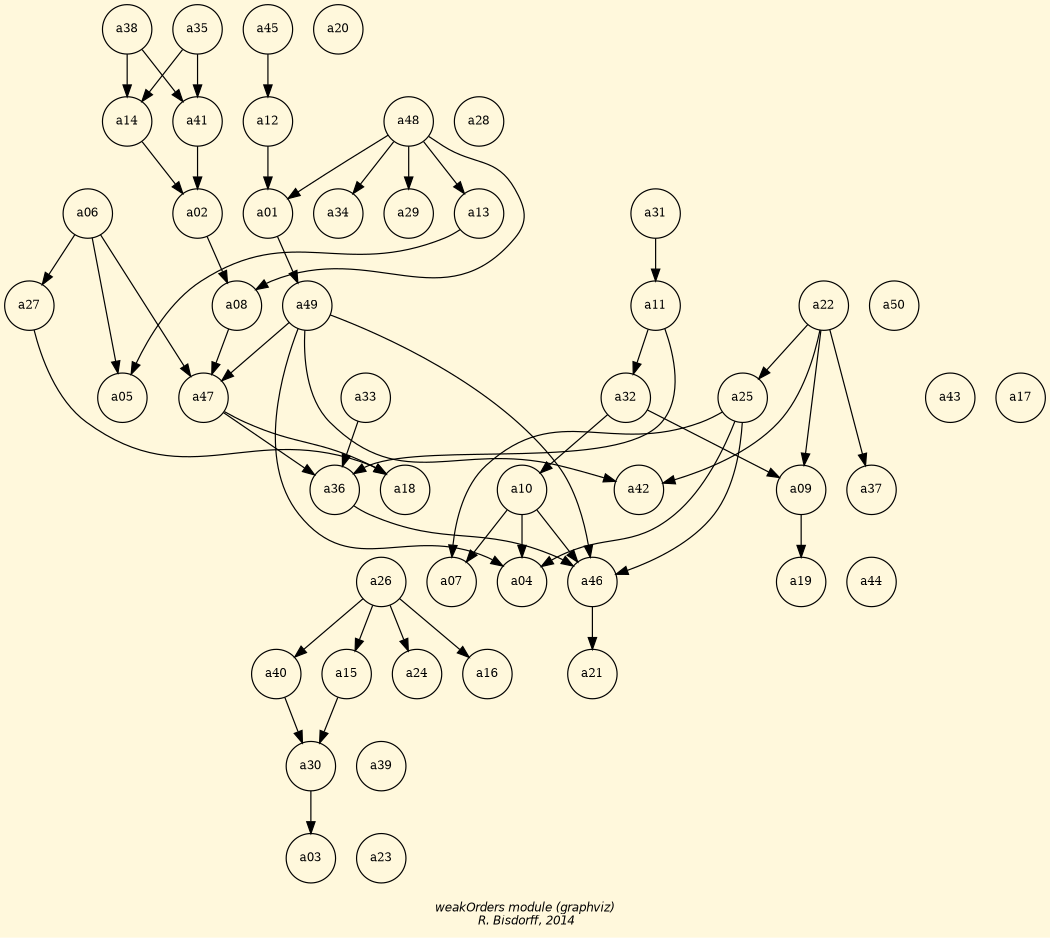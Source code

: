 digraph G {
graph [ bgcolor = cornsilk, ordering = out, fontname = "Helvetica-Oblique",
 fontsize = 12,
 label = "\nweakOrders module (graphviz)\n R. Bisdorff, 2014", size="7,7",fontsize=10];
a03 [shape = "circle", label = "a03", fontsize=10];
a08 [shape = "circle", label = "a08", fontsize=10];
a31 [shape = "circle", label = "a31", fontsize=10];
a10 [shape = "circle", label = "a10", fontsize=10];
a32 [shape = "circle", label = "a32", fontsize=10];
a21 [shape = "circle", label = "a21", fontsize=10];
a06 [shape = "circle", label = "a06", fontsize=10];
a29 [shape = "circle", label = "a29", fontsize=10];
a19 [shape = "circle", label = "a19", fontsize=10];
a07 [shape = "circle", label = "a07", fontsize=10];
a33 [shape = "circle", label = "a33", fontsize=10];
a41 [shape = "circle", label = "a41", fontsize=10];
a49 [shape = "circle", label = "a49", fontsize=10];
a35 [shape = "circle", label = "a35", fontsize=10];
a11 [shape = "circle", label = "a11", fontsize=10];
a15 [shape = "circle", label = "a15", fontsize=10];
a47 [shape = "circle", label = "a47", fontsize=10];
a23 [shape = "circle", label = "a23", fontsize=10];
a25 [shape = "circle", label = "a25", fontsize=10];
a37 [shape = "circle", label = "a37", fontsize=10];
a38 [shape = "circle", label = "a38", fontsize=10];
a01 [shape = "circle", label = "a01", fontsize=10];
a45 [shape = "circle", label = "a45", fontsize=10];
a22 [shape = "circle", label = "a22", fontsize=10];
a24 [shape = "circle", label = "a24", fontsize=10];
a48 [shape = "circle", label = "a48", fontsize=10];
a42 [shape = "circle", label = "a42", fontsize=10];
a43 [shape = "circle", label = "a43", fontsize=10];
a30 [shape = "circle", label = "a30", fontsize=10];
a34 [shape = "circle", label = "a34", fontsize=10];
a18 [shape = "circle", label = "a18", fontsize=10];
a46 [shape = "circle", label = "a46", fontsize=10];
a09 [shape = "circle", label = "a09", fontsize=10];
a28 [shape = "circle", label = "a28", fontsize=10];
a02 [shape = "circle", label = "a02", fontsize=10];
a17 [shape = "circle", label = "a17", fontsize=10];
a44 [shape = "circle", label = "a44", fontsize=10];
a05 [shape = "circle", label = "a05", fontsize=10];
a13 [shape = "circle", label = "a13", fontsize=10];
a27 [shape = "circle", label = "a27", fontsize=10];
a14 [shape = "circle", label = "a14", fontsize=10];
a04 [shape = "circle", label = "a04", fontsize=10];
a12 [shape = "circle", label = "a12", fontsize=10];
a26 [shape = "circle", label = "a26", fontsize=10];
a40 [shape = "circle", label = "a40", fontsize=10];
a50 [shape = "circle", label = "a50", fontsize=10];
a20 [shape = "circle", label = "a20", fontsize=10];
a16 [shape = "circle", label = "a16", fontsize=10];
a36 [shape = "circle", label = "a36", fontsize=10];
a39 [shape = "circle", label = "a39", fontsize=10];
{ rank = same; a45; a35; a20; a38; }
{ rank = same; a28; a14; a12; a41; a48; }
{ rank = same; a02; a31; a01; a34; a06; a29; a13; }
{ rank = same; a08; a50; a22; a27; a49; a11; }
{ rank = same; a32; a05; a17; a43; a33; a25; a47; }
{ rank = same; a10; a37; a09; a42; a36; a18; }
{ rank = same; a44; a19; a07; a04; a46; a26; }
{ rank = same; a40; a21; a15; a24; a16; }
{ rank = same; a39; a30; }
{ rank = same; a03; a23; }
a45-> a12 [style="setlinewidth(1)",color=black] ;
a35-> a14 [style="setlinewidth(1)",color=black] ;
a35-> a41 [style="setlinewidth(1)",color=black] ;
a38-> a14 [style="setlinewidth(1)",color=black] ;
a38-> a41 [style="setlinewidth(1)",color=black] ;
a14-> a02 [style="setlinewidth(1)",color=black] ;
a12-> a01 [style="setlinewidth(1)",color=black] ;
a41-> a02 [style="setlinewidth(1)",color=black] ;
a48-> a01 [style="setlinewidth(1)",color=black] ;
a48-> a34 [style="setlinewidth(1)",color=black] ;
a48-> a29 [style="setlinewidth(1)",color=black] ;
a48-> a13 [style="setlinewidth(1)",color=black] ;
a48-> a08 [style="setlinewidth(1)",color=black] ;
a02-> a08 [style="setlinewidth(1)",color=black] ;
a31-> a11 [style="setlinewidth(1)",color=black] ;
a01-> a49 [style="setlinewidth(1)",color=black] ;
a06-> a27 [style="setlinewidth(1)",color=black] ;
a06-> a05 [style="setlinewidth(1)",color=black] ;
a06-> a47 [style="setlinewidth(1)",color=black] ;
a13-> a05 [style="setlinewidth(1)",color=black] ;
a08-> a47 [style="setlinewidth(1)",color=black] ;
a22-> a25 [style="setlinewidth(1)",color=black] ;
a22-> a37 [style="setlinewidth(1)",color=black] ;
a22-> a09 [style="setlinewidth(1)",color=black] ;
a22-> a42 [style="setlinewidth(1)",color=black] ;
a27-> a18 [style="setlinewidth(1)",color=black] ;
a49-> a47 [style="setlinewidth(1)",color=black] ;
a49-> a42 [style="setlinewidth(1)",color=black] ;
a49-> a04 [style="setlinewidth(1)",color=black] ;
a49-> a46 [style="setlinewidth(1)",color=black] ;
a11-> a32 [style="setlinewidth(1)",color=black] ;
a11-> a36 [style="setlinewidth(1)",color=black] ;
a32-> a10 [style="setlinewidth(1)",color=black] ;
a32-> a09 [style="setlinewidth(1)",color=black] ;
a33-> a36 [style="setlinewidth(1)",color=black] ;
a25-> a07 [style="setlinewidth(1)",color=black] ;
a25-> a04 [style="setlinewidth(1)",color=black] ;
a25-> a46 [style="setlinewidth(1)",color=black] ;
a47-> a36 [style="setlinewidth(1)",color=black] ;
a47-> a18 [style="setlinewidth(1)",color=black] ;
a10-> a07 [style="setlinewidth(1)",color=black] ;
a10-> a04 [style="setlinewidth(1)",color=black] ;
a10-> a46 [style="setlinewidth(1)",color=black] ;
a09-> a19 [style="setlinewidth(1)",color=black] ;
a36-> a46 [style="setlinewidth(1)",color=black] ;
a46-> a21 [style="setlinewidth(1)",color=black] ;
a26-> a40 [style="setlinewidth(1)",color=black] ;
a26-> a15 [style="setlinewidth(1)",color=black] ;
a26-> a24 [style="setlinewidth(1)",color=black] ;
a26-> a16 [style="setlinewidth(1)",color=black] ;
a40-> a30 [style="setlinewidth(1)",color=black] ;
a15-> a30 [style="setlinewidth(1)",color=black] ;
a30-> a03 [style="setlinewidth(1)",color=black] ;
}
 
